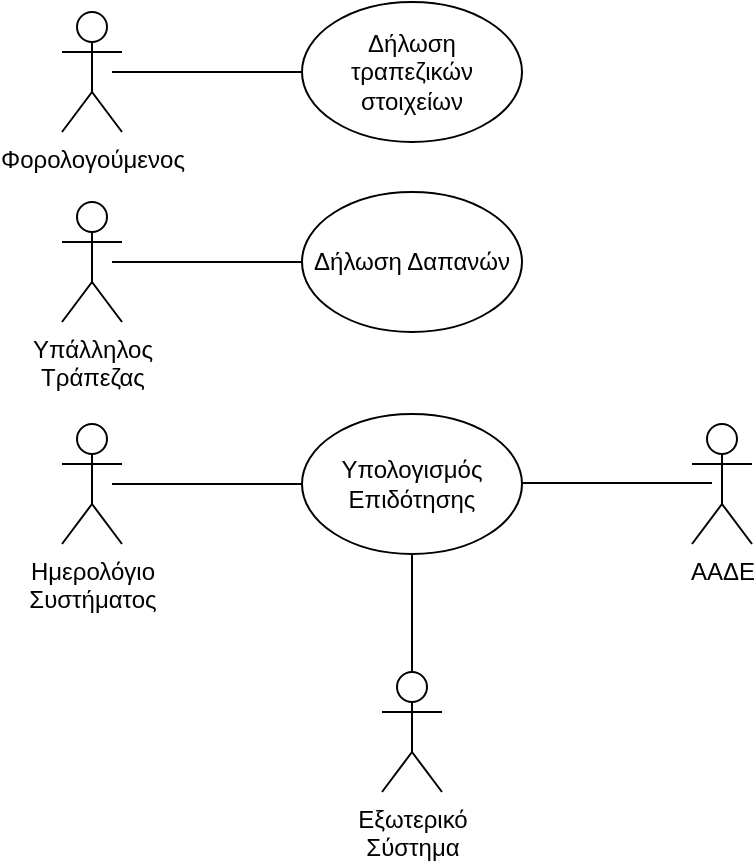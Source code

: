 <mxfile version="21.1.1" type="device">
  <diagram name="Page-1" id="BNIe51euZn1jAffrEPn0">
    <mxGraphModel dx="1502" dy="721" grid="1" gridSize="10" guides="1" tooltips="1" connect="1" arrows="1" fold="1" page="1" pageScale="1" pageWidth="850" pageHeight="1100" math="0" shadow="0">
      <root>
        <mxCell id="0" />
        <mxCell id="1" parent="0" />
        <mxCell id="kppJfxN62hhdPr83Jw5t-9" value="Υπάλληλος &lt;br&gt;Τράπεζας" style="shape=umlActor;verticalLabelPosition=bottom;verticalAlign=top;html=1;outlineConnect=0;" parent="1" vertex="1">
          <mxGeometry x="80" y="135" width="30" height="60" as="geometry" />
        </mxCell>
        <mxCell id="kppJfxN62hhdPr83Jw5t-10" value="Φορολογούμενος" style="shape=umlActor;verticalLabelPosition=bottom;verticalAlign=top;html=1;outlineConnect=0;" parent="1" vertex="1">
          <mxGeometry x="80" y="40" width="30" height="60" as="geometry" />
        </mxCell>
        <mxCell id="kppJfxN62hhdPr83Jw5t-11" value="Ημερολόγιο&lt;br&gt;Συστήματος" style="shape=umlActor;verticalLabelPosition=bottom;verticalAlign=top;html=1;outlineConnect=0;" parent="1" vertex="1">
          <mxGeometry x="80" y="246" width="30" height="60" as="geometry" />
        </mxCell>
        <mxCell id="kppJfxN62hhdPr83Jw5t-13" value="Δήλωση τραπεζικών στοιχείων" style="ellipse;whiteSpace=wrap;html=1;" parent="1" vertex="1">
          <mxGeometry x="200" y="35" width="110" height="70" as="geometry" />
        </mxCell>
        <mxCell id="kppJfxN62hhdPr83Jw5t-14" value="" style="endArrow=none;html=1;rounded=0;entryX=0;entryY=0.5;entryDx=0;entryDy=0;" parent="1" target="kppJfxN62hhdPr83Jw5t-13" edge="1">
          <mxGeometry width="50" height="50" relative="1" as="geometry">
            <mxPoint x="105" y="70" as="sourcePoint" />
            <mxPoint x="180" y="30" as="targetPoint" />
          </mxGeometry>
        </mxCell>
        <mxCell id="kppJfxN62hhdPr83Jw5t-15" value="Δήλωση Δαπανών" style="ellipse;whiteSpace=wrap;html=1;" parent="1" vertex="1">
          <mxGeometry x="200" y="130" width="110" height="70" as="geometry" />
        </mxCell>
        <mxCell id="kppJfxN62hhdPr83Jw5t-16" value="" style="endArrow=none;html=1;rounded=0;entryX=0;entryY=0.5;entryDx=0;entryDy=0;" parent="1" target="kppJfxN62hhdPr83Jw5t-15" edge="1">
          <mxGeometry width="50" height="50" relative="1" as="geometry">
            <mxPoint x="105" y="165" as="sourcePoint" />
            <mxPoint x="180" y="125" as="targetPoint" />
          </mxGeometry>
        </mxCell>
        <mxCell id="kppJfxN62hhdPr83Jw5t-17" value="Υπολογισμός Επιδότησης" style="ellipse;whiteSpace=wrap;html=1;" parent="1" vertex="1">
          <mxGeometry x="200" y="241" width="110" height="70" as="geometry" />
        </mxCell>
        <mxCell id="kppJfxN62hhdPr83Jw5t-18" value="" style="endArrow=none;html=1;rounded=0;entryX=0;entryY=0.5;entryDx=0;entryDy=0;" parent="1" target="kppJfxN62hhdPr83Jw5t-17" edge="1">
          <mxGeometry width="50" height="50" relative="1" as="geometry">
            <mxPoint x="105" y="276" as="sourcePoint" />
            <mxPoint x="180" y="236" as="targetPoint" />
          </mxGeometry>
        </mxCell>
        <mxCell id="aAYpoyqwwGFAgzC3JPWN-1" value="Εξωτερικό &lt;br&gt;Σύστημα" style="shape=umlActor;verticalLabelPosition=bottom;verticalAlign=top;html=1;outlineConnect=0;" vertex="1" parent="1">
          <mxGeometry x="240" y="370" width="30" height="60" as="geometry" />
        </mxCell>
        <mxCell id="aAYpoyqwwGFAgzC3JPWN-2" value="ΑΑΔΕ" style="shape=umlActor;verticalLabelPosition=bottom;verticalAlign=top;html=1;outlineConnect=0;" vertex="1" parent="1">
          <mxGeometry x="395" y="246" width="30" height="60" as="geometry" />
        </mxCell>
        <mxCell id="aAYpoyqwwGFAgzC3JPWN-3" value="" style="endArrow=none;html=1;rounded=0;entryX=0;entryY=0.5;entryDx=0;entryDy=0;" edge="1" parent="1">
          <mxGeometry width="50" height="50" relative="1" as="geometry">
            <mxPoint x="310" y="275.5" as="sourcePoint" />
            <mxPoint x="405" y="275.5" as="targetPoint" />
          </mxGeometry>
        </mxCell>
        <mxCell id="aAYpoyqwwGFAgzC3JPWN-4" value="" style="endArrow=none;html=1;rounded=0;entryX=0.5;entryY=0;entryDx=0;entryDy=0;exitX=0.5;exitY=1;exitDx=0;exitDy=0;entryPerimeter=0;" edge="1" parent="1" source="kppJfxN62hhdPr83Jw5t-17" target="aAYpoyqwwGFAgzC3JPWN-1">
          <mxGeometry width="50" height="50" relative="1" as="geometry">
            <mxPoint x="290" y="360" as="sourcePoint" />
            <mxPoint x="385" y="360" as="targetPoint" />
          </mxGeometry>
        </mxCell>
      </root>
    </mxGraphModel>
  </diagram>
</mxfile>
